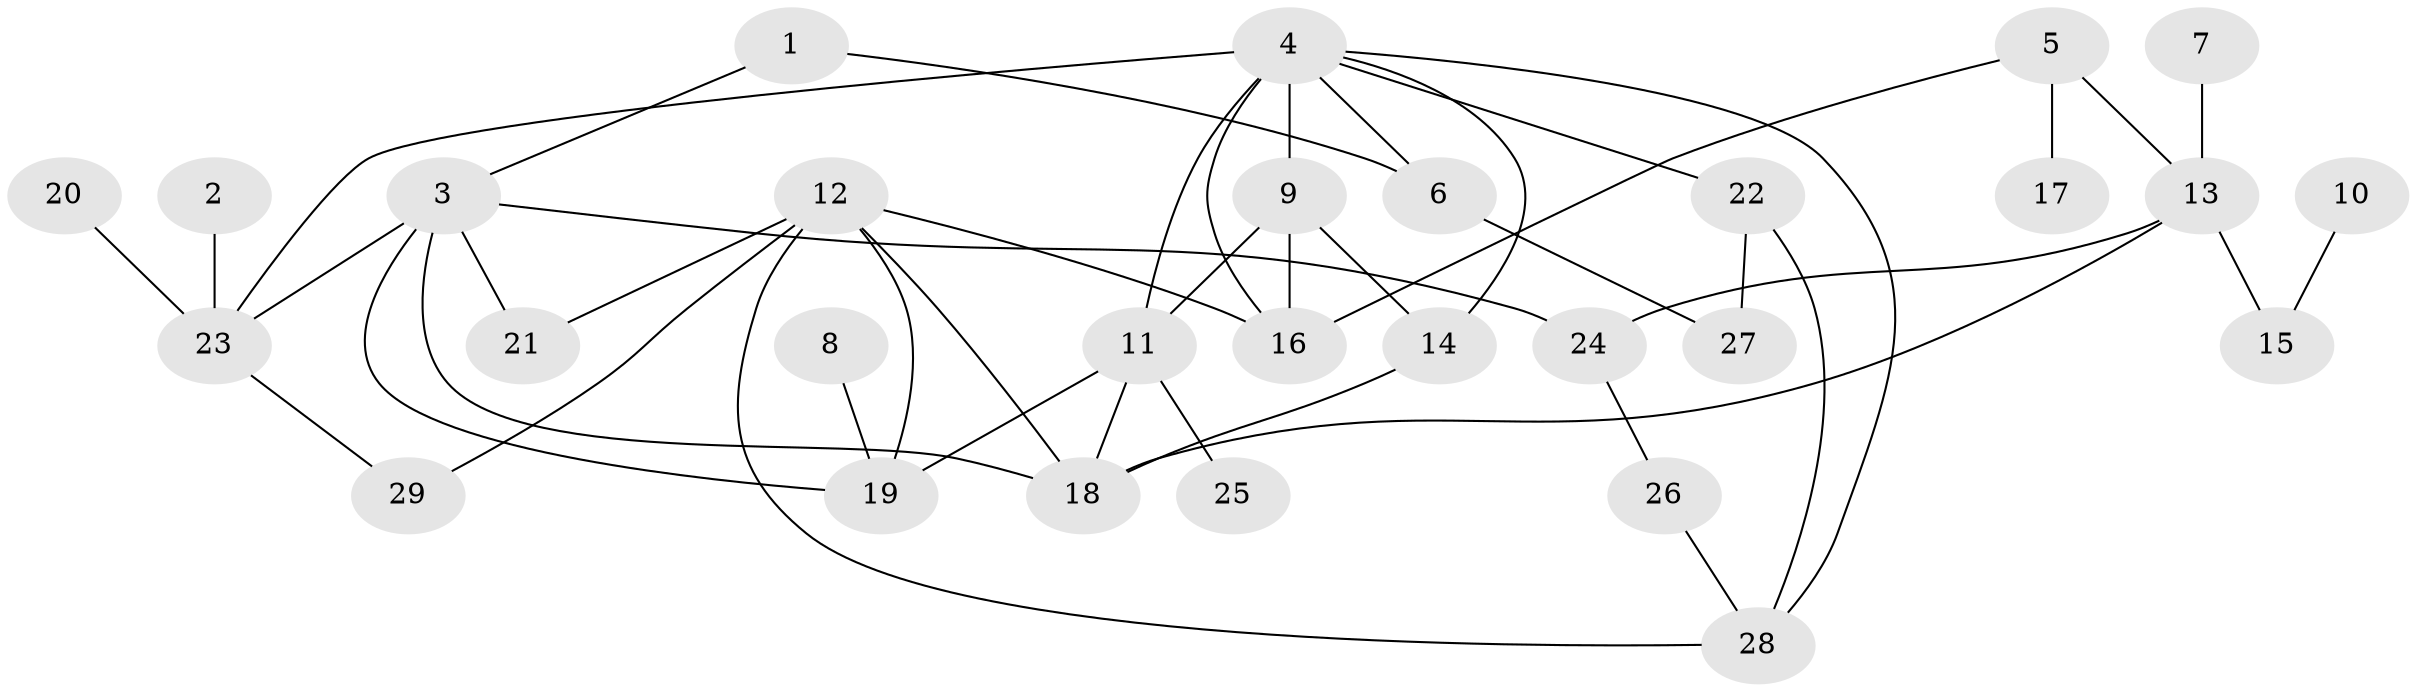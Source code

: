 // original degree distribution, {3: 0.13793103448275862, 9: 0.017241379310344827, 7: 0.017241379310344827, 2: 0.3103448275862069, 4: 0.13793103448275862, 6: 0.06896551724137931, 1: 0.27586206896551724, 5: 0.034482758620689655}
// Generated by graph-tools (version 1.1) at 2025/01/03/09/25 03:01:01]
// undirected, 29 vertices, 45 edges
graph export_dot {
graph [start="1"]
  node [color=gray90,style=filled];
  1;
  2;
  3;
  4;
  5;
  6;
  7;
  8;
  9;
  10;
  11;
  12;
  13;
  14;
  15;
  16;
  17;
  18;
  19;
  20;
  21;
  22;
  23;
  24;
  25;
  26;
  27;
  28;
  29;
  1 -- 3 [weight=1.0];
  1 -- 6 [weight=1.0];
  2 -- 23 [weight=1.0];
  3 -- 18 [weight=2.0];
  3 -- 19 [weight=1.0];
  3 -- 21 [weight=1.0];
  3 -- 23 [weight=1.0];
  3 -- 24 [weight=1.0];
  4 -- 6 [weight=1.0];
  4 -- 9 [weight=1.0];
  4 -- 11 [weight=1.0];
  4 -- 14 [weight=1.0];
  4 -- 16 [weight=1.0];
  4 -- 22 [weight=1.0];
  4 -- 23 [weight=2.0];
  4 -- 28 [weight=1.0];
  5 -- 13 [weight=1.0];
  5 -- 16 [weight=1.0];
  5 -- 17 [weight=1.0];
  6 -- 27 [weight=2.0];
  7 -- 13 [weight=1.0];
  8 -- 19 [weight=1.0];
  9 -- 11 [weight=1.0];
  9 -- 14 [weight=1.0];
  9 -- 16 [weight=1.0];
  10 -- 15 [weight=1.0];
  11 -- 18 [weight=1.0];
  11 -- 19 [weight=1.0];
  11 -- 25 [weight=1.0];
  12 -- 16 [weight=1.0];
  12 -- 18 [weight=1.0];
  12 -- 19 [weight=1.0];
  12 -- 21 [weight=1.0];
  12 -- 28 [weight=1.0];
  12 -- 29 [weight=1.0];
  13 -- 15 [weight=1.0];
  13 -- 18 [weight=1.0];
  13 -- 24 [weight=1.0];
  14 -- 18 [weight=2.0];
  20 -- 23 [weight=1.0];
  22 -- 27 [weight=2.0];
  22 -- 28 [weight=1.0];
  23 -- 29 [weight=1.0];
  24 -- 26 [weight=1.0];
  26 -- 28 [weight=1.0];
}
